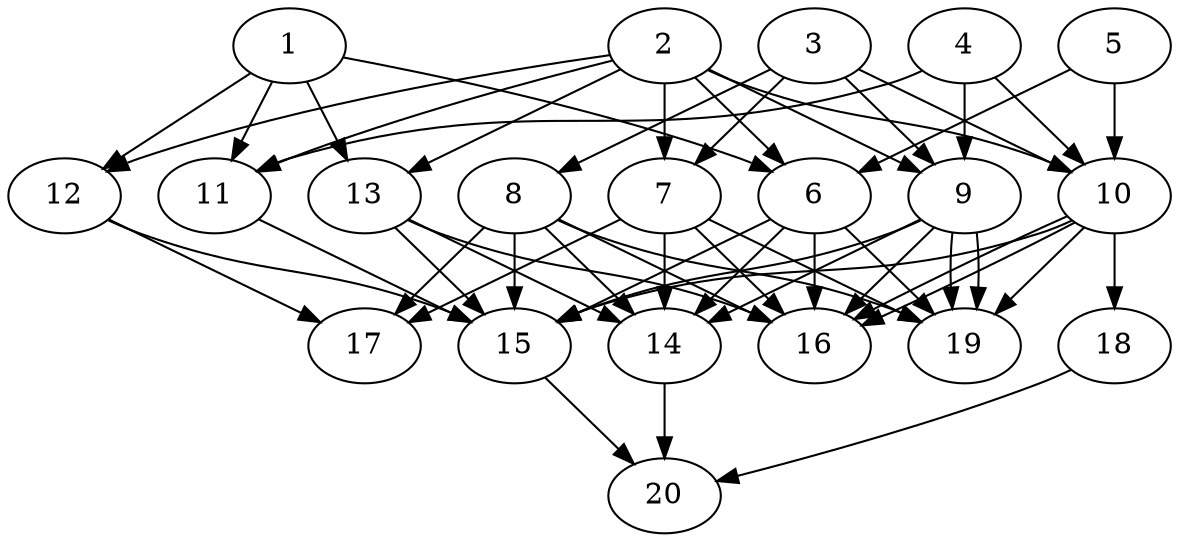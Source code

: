 // DAG automatically generated by daggen at Tue Jul 23 14:34:09 2019
// ./daggen --dot -n 20 --ccr 0.4 --fat 0.7 --regular 0.5 --density 0.8 --mindata 5242880 --maxdata 52428800 
digraph G {
  1 [size="111127040", alpha="0.18", expect_size="44450816"] 
  1 -> 6 [size ="44450816"]
  1 -> 11 [size ="44450816"]
  1 -> 12 [size ="44450816"]
  1 -> 13 [size ="44450816"]
  2 [size="87482880", alpha="0.00", expect_size="34993152"] 
  2 -> 6 [size ="34993152"]
  2 -> 7 [size ="34993152"]
  2 -> 9 [size ="34993152"]
  2 -> 10 [size ="34993152"]
  2 -> 11 [size ="34993152"]
  2 -> 12 [size ="34993152"]
  2 -> 13 [size ="34993152"]
  3 [size="50511360", alpha="0.05", expect_size="20204544"] 
  3 -> 7 [size ="20204544"]
  3 -> 8 [size ="20204544"]
  3 -> 9 [size ="20204544"]
  3 -> 10 [size ="20204544"]
  4 [size="72576000", alpha="0.10", expect_size="29030400"] 
  4 -> 9 [size ="29030400"]
  4 -> 10 [size ="29030400"]
  4 -> 11 [size ="29030400"]
  5 [size="15078400", alpha="0.16", expect_size="6031360"] 
  5 -> 6 [size ="6031360"]
  5 -> 10 [size ="6031360"]
  6 [size="63234560", alpha="0.16", expect_size="25293824"] 
  6 -> 14 [size ="25293824"]
  6 -> 15 [size ="25293824"]
  6 -> 16 [size ="25293824"]
  6 -> 19 [size ="25293824"]
  7 [size="81628160", alpha="0.14", expect_size="32651264"] 
  7 -> 14 [size ="32651264"]
  7 -> 16 [size ="32651264"]
  7 -> 17 [size ="32651264"]
  7 -> 19 [size ="32651264"]
  8 [size="79805440", alpha="0.02", expect_size="31922176"] 
  8 -> 14 [size ="31922176"]
  8 -> 15 [size ="31922176"]
  8 -> 16 [size ="31922176"]
  8 -> 17 [size ="31922176"]
  8 -> 19 [size ="31922176"]
  9 [size="54599680", alpha="0.12", expect_size="21839872"] 
  9 -> 14 [size ="21839872"]
  9 -> 15 [size ="21839872"]
  9 -> 16 [size ="21839872"]
  9 -> 19 [size ="21839872"]
  9 -> 19 [size ="21839872"]
  10 [size="75706880", alpha="0.17", expect_size="30282752"] 
  10 -> 15 [size ="30282752"]
  10 -> 16 [size ="30282752"]
  10 -> 16 [size ="30282752"]
  10 -> 18 [size ="30282752"]
  10 -> 19 [size ="30282752"]
  11 [size="104819200", alpha="0.18", expect_size="41927680"] 
  11 -> 15 [size ="41927680"]
  12 [size="94169600", alpha="0.05", expect_size="37667840"] 
  12 -> 15 [size ="37667840"]
  12 -> 17 [size ="37667840"]
  13 [size="95833600", alpha="0.17", expect_size="38333440"] 
  13 -> 14 [size ="38333440"]
  13 -> 15 [size ="38333440"]
  13 -> 16 [size ="38333440"]
  14 [size="125632000", alpha="0.13", expect_size="50252800"] 
  14 -> 20 [size ="50252800"]
  15 [size="65408000", alpha="0.06", expect_size="26163200"] 
  15 -> 20 [size ="26163200"]
  16 [size="44628480", alpha="0.18", expect_size="17851392"] 
  17 [size="19571200", alpha="0.04", expect_size="7828480"] 
  18 [size="101854720", alpha="0.11", expect_size="40741888"] 
  18 -> 20 [size ="40741888"]
  19 [size="113111040", alpha="0.00", expect_size="45244416"] 
  20 [size="63979520", alpha="0.00", expect_size="25591808"] 
}
